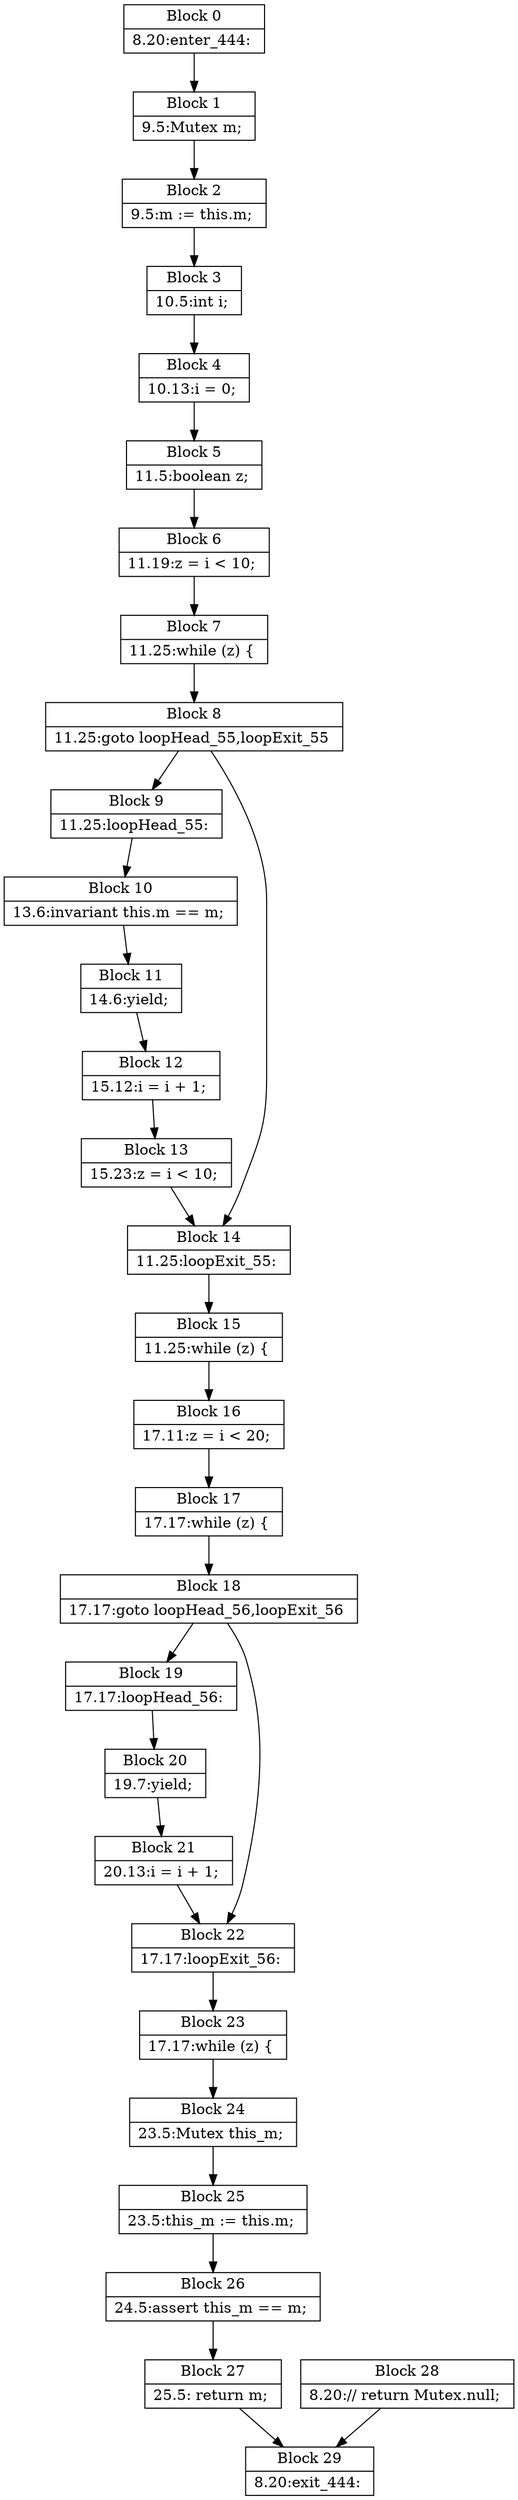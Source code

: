 digraph G {
   node [shape=record];
B0[label="{Block 0|8.20:enter_444: \n}"];
B1[label="{Block 1|9.5:Mutex m; \n}"];
B2[label="{Block 2|9.5:m := this.m; \n}"];
B3[label="{Block 3|10.5:int i; \n}"];
B4[label="{Block 4|10.13:i = 0; \n}"];
B5[label="{Block 5|11.5:boolean z; \n}"];
B6[label="{Block 6|11.19:z = i \< 10; \n}"];
B7[label="{Block 7|11.25:while (z)   \{ \n}"];
B8[label="{Block 8|11.25:goto loopHead_55,loopExit_55 \n}"];
B9[label="{Block 9|11.25:loopHead_55: \n}"];
B10[label="{Block 10|13.6:invariant this.m == m; \n}"];
B11[label="{Block 11|14.6:yield; \n}"];
B12[label="{Block 12|15.12:i = i + 1; \n}"];
B13[label="{Block 13|15.23:z = i \< 10; \n}"];
B14[label="{Block 14|11.25:loopExit_55: \n}"];
B15[label="{Block 15|11.25:while (z)   \{ \n}"];
B16[label="{Block 16|17.11:z = i \< 20; \n}"];
B17[label="{Block 17|17.17:while (z)   \{ \n}"];
B18[label="{Block 18|17.17:goto loopHead_56,loopExit_56 \n}"];
B19[label="{Block 19|17.17:loopHead_56: \n}"];
B20[label="{Block 20|19.7:yield; \n}"];
B21[label="{Block 21|20.13:i = i + 1; \n}"];
B22[label="{Block 22|17.17:loopExit_56: \n}"];
B23[label="{Block 23|17.17:while (z)   \{ \n}"];
B24[label="{Block 24|23.5:Mutex this_m; \n}"];
B25[label="{Block 25|23.5:this_m := this.m; \n}"];
B26[label="{Block 26|24.5:assert this_m == m; \n}"];
B27[label="{Block 27|25.5: return m; \n}"];
B28[label="{Block 28|8.20:// return Mutex.null; \n}"];
B29[label="{Block 29|8.20:exit_444: \n}"];
B0 -> B1;
B1 -> B2;
B2 -> B3;
B3 -> B4;
B4 -> B5;
B5 -> B6;
B6 -> B7;
B7 -> B8;
B8 -> B14;
B8 -> B9;
B9 -> B10;
B10 -> B11;
B11 -> B12;
B12 -> B13;
B13 -> B14;
B14 -> B15;
B15 -> B16;
B16 -> B17;
B17 -> B18;
B18 -> B19;
B18 -> B22;
B19 -> B20;
B20 -> B21;
B21 -> B22;
B22 -> B23;
B23 -> B24;
B24 -> B25;
B25 -> B26;
B26 -> B27;
B27 -> B29;
B28 -> B29;
}
